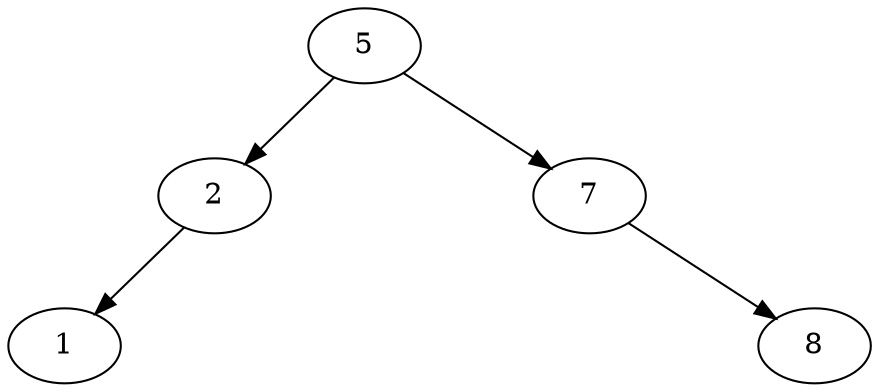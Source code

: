digraph mygraph {
5 -> 2
I0 [style=invis]
 5 -> I0 [style=invis]
5 -> 7
2 -> 1
I1 [style=invis]
 2 -> I1 [style=invis]
I2 [style=invis]
 2 -> I2 [style=invis]
I3 [style=invis]
 7 -> I3 [style=invis]
I4 [style=invis]
 7 -> I4 [style=invis]
7 -> 8
}
